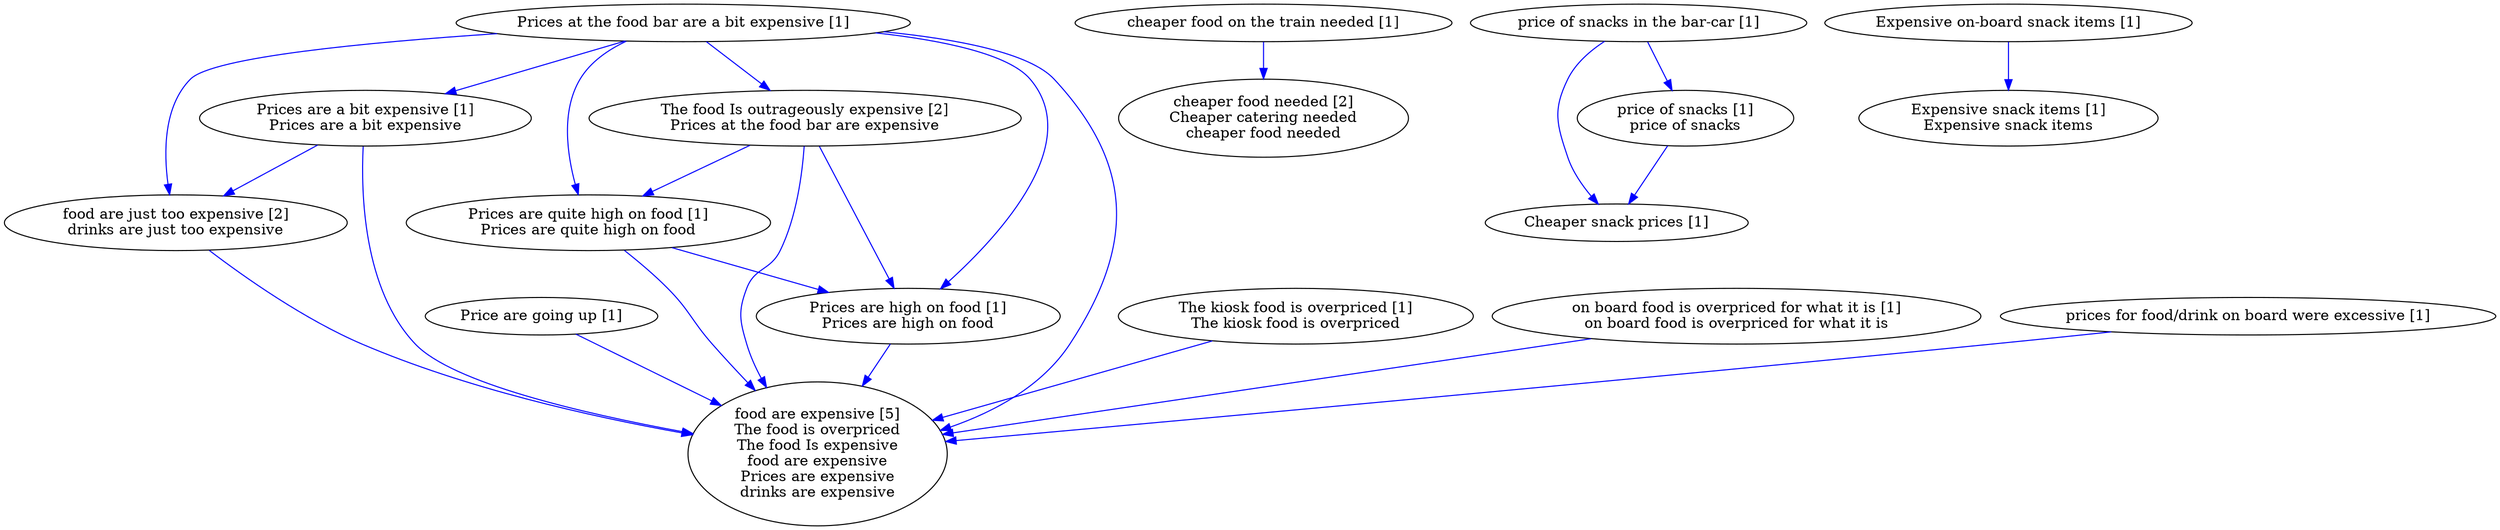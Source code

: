 digraph collapsedGraph {
"The food Is outrageously expensive [2]\nPrices at the food bar are expensive""food are expensive [5]\nThe food is overpriced\nThe food Is expensive\nfood are expensive\nPrices are expensive\ndrinks are expensive""cheaper food needed [2]\nCheaper catering needed\ncheaper food needed""food are just too expensive [2]\ndrinks are just too expensive""Cheaper snack prices [1]""Expensive on-board snack items [1]""Expensive snack items [1]\nExpensive snack items""Price are going up [1]""Prices are quite high on food [1]\nPrices are quite high on food""Prices are high on food [1]\nPrices are high on food""Prices at the food bar are a bit expensive [1]""Prices are a bit expensive [1]\nPrices are a bit expensive""The kiosk food is overpriced [1]\nThe kiosk food is overpriced""cheaper food on the train needed [1]""on board food is overpriced for what it is [1]\non board food is overpriced for what it is""price of snacks in the bar-car [1]""price of snacks [1]\nprice of snacks""prices for food/drink on board were excessive [1]""prices for food/drink on board were excessive [1]" -> "food are expensive [5]\nThe food is overpriced\nThe food Is expensive\nfood are expensive\nPrices are expensive\ndrinks are expensive" [color=blue]
"on board food is overpriced for what it is [1]\non board food is overpriced for what it is" -> "food are expensive [5]\nThe food is overpriced\nThe food Is expensive\nfood are expensive\nPrices are expensive\ndrinks are expensive" [color=blue]
"price of snacks [1]\nprice of snacks" -> "Cheaper snack prices [1]" [color=blue]
"The kiosk food is overpriced [1]\nThe kiosk food is overpriced" -> "food are expensive [5]\nThe food is overpriced\nThe food Is expensive\nfood are expensive\nPrices are expensive\ndrinks are expensive" [color=blue]
"Prices are quite high on food [1]\nPrices are quite high on food" -> "food are expensive [5]\nThe food is overpriced\nThe food Is expensive\nfood are expensive\nPrices are expensive\ndrinks are expensive" [color=blue]
"food are just too expensive [2]\ndrinks are just too expensive" -> "food are expensive [5]\nThe food is overpriced\nThe food Is expensive\nfood are expensive\nPrices are expensive\ndrinks are expensive" [color=blue]
"The food Is outrageously expensive [2]\nPrices at the food bar are expensive" -> "Prices are quite high on food [1]\nPrices are quite high on food" [color=blue]
"cheaper food on the train needed [1]" -> "cheaper food needed [2]\nCheaper catering needed\ncheaper food needed" [color=blue]
"Prices are a bit expensive [1]\nPrices are a bit expensive" -> "food are just too expensive [2]\ndrinks are just too expensive" [color=blue]
"Prices are a bit expensive [1]\nPrices are a bit expensive" -> "food are expensive [5]\nThe food is overpriced\nThe food Is expensive\nfood are expensive\nPrices are expensive\ndrinks are expensive" [color=blue]
"The food Is outrageously expensive [2]\nPrices at the food bar are expensive" -> "Prices are high on food [1]\nPrices are high on food" [color=blue]
"Price are going up [1]" -> "food are expensive [5]\nThe food is overpriced\nThe food Is expensive\nfood are expensive\nPrices are expensive\ndrinks are expensive" [color=blue]
"Prices at the food bar are a bit expensive [1]" -> "Prices are high on food [1]\nPrices are high on food" [color=blue]
"Prices are high on food [1]\nPrices are high on food" -> "food are expensive [5]\nThe food is overpriced\nThe food Is expensive\nfood are expensive\nPrices are expensive\ndrinks are expensive" [color=blue]
"The food Is outrageously expensive [2]\nPrices at the food bar are expensive" -> "food are expensive [5]\nThe food is overpriced\nThe food Is expensive\nfood are expensive\nPrices are expensive\ndrinks are expensive" [color=blue]
"price of snacks in the bar-car [1]" -> "Cheaper snack prices [1]" [color=blue]
"Prices at the food bar are a bit expensive [1]" -> "Prices are quite high on food [1]\nPrices are quite high on food" [color=blue]
"Prices at the food bar are a bit expensive [1]" -> "food are expensive [5]\nThe food is overpriced\nThe food Is expensive\nfood are expensive\nPrices are expensive\ndrinks are expensive" [color=blue]
"Prices at the food bar are a bit expensive [1]" -> "The food Is outrageously expensive [2]\nPrices at the food bar are expensive" [color=blue]
"Expensive on-board snack items [1]" -> "Expensive snack items [1]\nExpensive snack items" [color=blue]
"Prices are quite high on food [1]\nPrices are quite high on food" -> "Prices are high on food [1]\nPrices are high on food" [color=blue]
"Prices at the food bar are a bit expensive [1]" -> "Prices are a bit expensive [1]\nPrices are a bit expensive" [color=blue]
"price of snacks in the bar-car [1]" -> "price of snacks [1]\nprice of snacks" [color=blue]
"Prices at the food bar are a bit expensive [1]" -> "food are just too expensive [2]\ndrinks are just too expensive" [color=blue]
}
